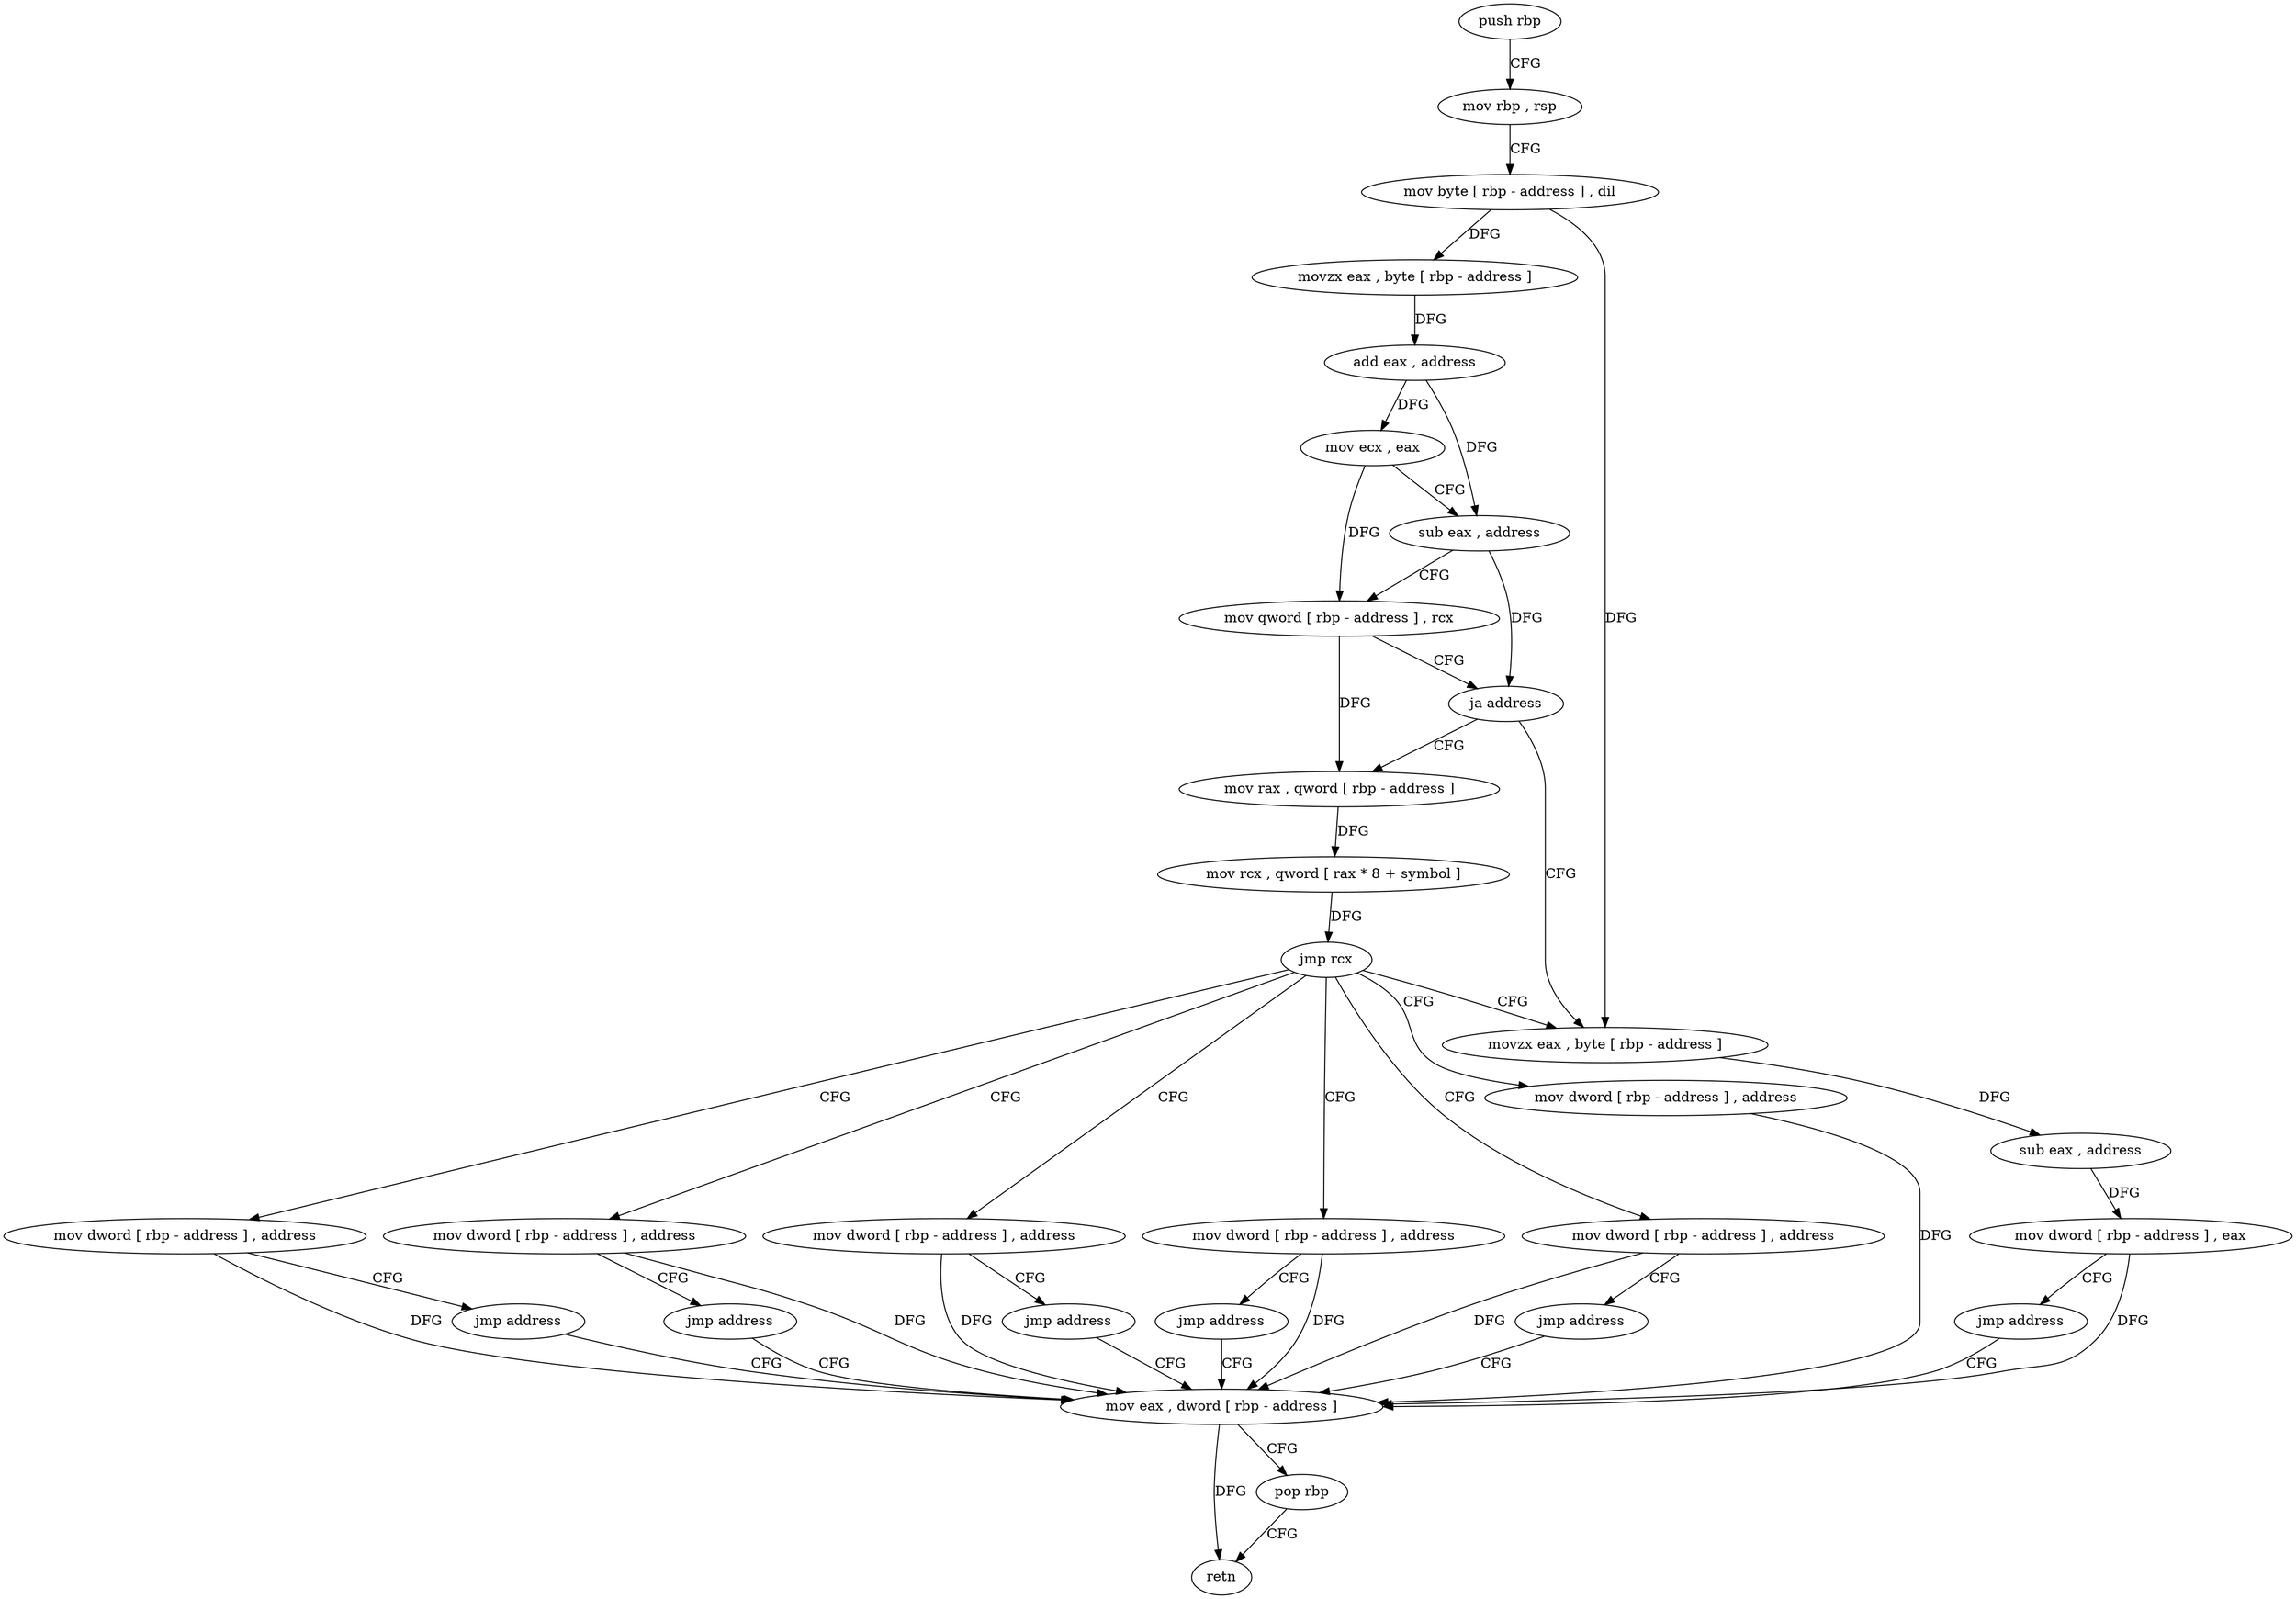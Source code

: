 digraph "func" {
"4201904" [label = "push rbp" ]
"4201905" [label = "mov rbp , rsp" ]
"4201908" [label = "mov byte [ rbp - address ] , dil" ]
"4201912" [label = "movzx eax , byte [ rbp - address ]" ]
"4201916" [label = "add eax , address" ]
"4201919" [label = "mov ecx , eax" ]
"4201921" [label = "sub eax , address" ]
"4201924" [label = "mov qword [ rbp - address ] , rcx" ]
"4201928" [label = "ja address" ]
"4201948" [label = "movzx eax , byte [ rbp - address ]" ]
"4201934" [label = "mov rax , qword [ rbp - address ]" ]
"4201952" [label = "sub eax , address" ]
"4201955" [label = "mov dword [ rbp - address ] , eax" ]
"4201958" [label = "jmp address" ]
"4202030" [label = "mov eax , dword [ rbp - address ]" ]
"4201938" [label = "mov rcx , qword [ rax * 8 + symbol ]" ]
"4201946" [label = "jmp rcx" ]
"4201963" [label = "mov dword [ rbp - address ] , address" ]
"4201975" [label = "mov dword [ rbp - address ] , address" ]
"4201987" [label = "mov dword [ rbp - address ] , address" ]
"4201999" [label = "mov dword [ rbp - address ] , address" ]
"4202011" [label = "mov dword [ rbp - address ] , address" ]
"4202023" [label = "mov dword [ rbp - address ] , address" ]
"4202033" [label = "pop rbp" ]
"4202034" [label = "retn" ]
"4201970" [label = "jmp address" ]
"4201982" [label = "jmp address" ]
"4201994" [label = "jmp address" ]
"4202006" [label = "jmp address" ]
"4202018" [label = "jmp address" ]
"4201904" -> "4201905" [ label = "CFG" ]
"4201905" -> "4201908" [ label = "CFG" ]
"4201908" -> "4201912" [ label = "DFG" ]
"4201908" -> "4201948" [ label = "DFG" ]
"4201912" -> "4201916" [ label = "DFG" ]
"4201916" -> "4201919" [ label = "DFG" ]
"4201916" -> "4201921" [ label = "DFG" ]
"4201919" -> "4201921" [ label = "CFG" ]
"4201919" -> "4201924" [ label = "DFG" ]
"4201921" -> "4201924" [ label = "CFG" ]
"4201921" -> "4201928" [ label = "DFG" ]
"4201924" -> "4201928" [ label = "CFG" ]
"4201924" -> "4201934" [ label = "DFG" ]
"4201928" -> "4201948" [ label = "CFG" ]
"4201928" -> "4201934" [ label = "CFG" ]
"4201948" -> "4201952" [ label = "DFG" ]
"4201934" -> "4201938" [ label = "DFG" ]
"4201952" -> "4201955" [ label = "DFG" ]
"4201955" -> "4201958" [ label = "CFG" ]
"4201955" -> "4202030" [ label = "DFG" ]
"4201958" -> "4202030" [ label = "CFG" ]
"4202030" -> "4202033" [ label = "CFG" ]
"4202030" -> "4202034" [ label = "DFG" ]
"4201938" -> "4201946" [ label = "DFG" ]
"4201946" -> "4201948" [ label = "CFG" ]
"4201946" -> "4201963" [ label = "CFG" ]
"4201946" -> "4201975" [ label = "CFG" ]
"4201946" -> "4201987" [ label = "CFG" ]
"4201946" -> "4201999" [ label = "CFG" ]
"4201946" -> "4202011" [ label = "CFG" ]
"4201946" -> "4202023" [ label = "CFG" ]
"4201963" -> "4201970" [ label = "CFG" ]
"4201963" -> "4202030" [ label = "DFG" ]
"4201975" -> "4201982" [ label = "CFG" ]
"4201975" -> "4202030" [ label = "DFG" ]
"4201987" -> "4201994" [ label = "CFG" ]
"4201987" -> "4202030" [ label = "DFG" ]
"4201999" -> "4202006" [ label = "CFG" ]
"4201999" -> "4202030" [ label = "DFG" ]
"4202011" -> "4202018" [ label = "CFG" ]
"4202011" -> "4202030" [ label = "DFG" ]
"4202023" -> "4202030" [ label = "DFG" ]
"4202033" -> "4202034" [ label = "CFG" ]
"4201970" -> "4202030" [ label = "CFG" ]
"4201982" -> "4202030" [ label = "CFG" ]
"4201994" -> "4202030" [ label = "CFG" ]
"4202006" -> "4202030" [ label = "CFG" ]
"4202018" -> "4202030" [ label = "CFG" ]
}
